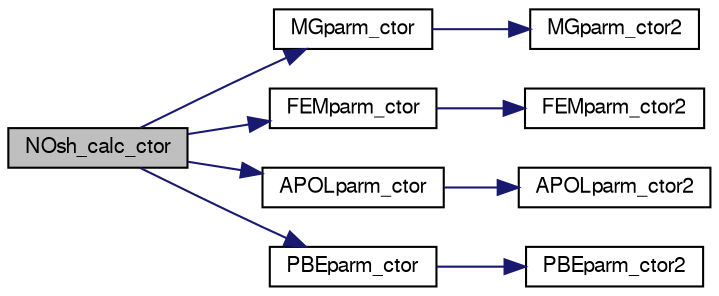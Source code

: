 digraph "NOsh_calc_ctor"
{
  edge [fontname="FreeSans",fontsize="10",labelfontname="FreeSans",labelfontsize="10"];
  node [fontname="FreeSans",fontsize="10",shape=record];
  rankdir="LR";
  Node1 [label="NOsh_calc_ctor",height=0.2,width=0.4,color="black", fillcolor="grey75", style="filled" fontcolor="black"];
  Node1 -> Node2 [color="midnightblue",fontsize="10",style="solid",fontname="FreeSans"];
  Node2 [label="MGparm_ctor",height=0.2,width=0.4,color="black", fillcolor="white", style="filled",URL="$group___m_gparm.html#gaf999094b61d55ea93a5bf947115dad91",tooltip="Construct MGparm object."];
  Node2 -> Node3 [color="midnightblue",fontsize="10",style="solid",fontname="FreeSans"];
  Node3 [label="MGparm_ctor2",height=0.2,width=0.4,color="black", fillcolor="white", style="filled",URL="$group___m_gparm.html#ga1ed62c8fbf725297f0780ed8e38d700a",tooltip="FORTRAN stub to construct MGparm object."];
  Node1 -> Node4 [color="midnightblue",fontsize="10",style="solid",fontname="FreeSans"];
  Node4 [label="FEMparm_ctor",height=0.2,width=0.4,color="black", fillcolor="white", style="filled",URL="$group___f_e_mparm.html#gab55bf29011638b3d34f4258044179833",tooltip="Construct FEMparm."];
  Node4 -> Node5 [color="midnightblue",fontsize="10",style="solid",fontname="FreeSans"];
  Node5 [label="FEMparm_ctor2",height=0.2,width=0.4,color="black", fillcolor="white", style="filled",URL="$group___f_e_mparm.html#gaf9ef3194c104776069cb867d241e69a4",tooltip="FORTRAN stub to construct FEMparm."];
  Node1 -> Node6 [color="midnightblue",fontsize="10",style="solid",fontname="FreeSans"];
  Node6 [label="APOLparm_ctor",height=0.2,width=0.4,color="black", fillcolor="white", style="filled",URL="$group___a_p_o_lparm.html#ga416149f477e8df81042236886b33ada4",tooltip="Construct APOLparm."];
  Node6 -> Node7 [color="midnightblue",fontsize="10",style="solid",fontname="FreeSans"];
  Node7 [label="APOLparm_ctor2",height=0.2,width=0.4,color="black", fillcolor="white", style="filled",URL="$group___a_p_o_lparm.html#gaad4ad693124d4f19bc3a07fa0b4a9f84",tooltip="FORTRAN stub to construct APOLparm."];
  Node1 -> Node8 [color="midnightblue",fontsize="10",style="solid",fontname="FreeSans"];
  Node8 [label="PBEparm_ctor",height=0.2,width=0.4,color="black", fillcolor="white", style="filled",URL="$group___p_b_eparm.html#ga44fb8066bae48546476db45a720d7e8f",tooltip="Construct PBEparm object."];
  Node8 -> Node9 [color="midnightblue",fontsize="10",style="solid",fontname="FreeSans"];
  Node9 [label="PBEparm_ctor2",height=0.2,width=0.4,color="black", fillcolor="white", style="filled",URL="$group___p_b_eparm.html#gaec10c3580a4f5b29924555642b94c4ae",tooltip="FORTRAN stub to construct PBEparm object."];
}

